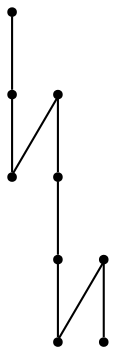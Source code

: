 graph {
  node [shape=point,comment="{\"directed\":false,\"doi\":\"10.1007/978-3-540-31843-9_21\",\"figure\":\"1 (2)\"}"]

  v0 [pos="1215.9761809593024,500.72225641321256"]
  v1 [pos="1277.9877361918604,467.72220046431937"]
  v2 [pos="1215.9761809593024,674.2221902917934"]
  v3 [pos="1203.7238917151162,372.4721979211878"]
  v4 [pos="1389.7585256177326,351.72221572310843"]
  v5 [pos="1195.2223065043604,574.9721597742152"]
  v6 [pos="1134.961101017442,469.7222462406866"]
  v7 [pos="1133.2108148619186,413.72223606816044"]
  v8 [pos="1000.4360828488371,351.72227930139627"]

  v0 -- v1 [id="-1",pos="1215.9761809593024,500.72225641321256 1277.9877361918604,467.72220046431937 1277.9877361918604,467.72220046431937 1277.9877361918604,467.72220046431937"]
  v7 -- v4 [id="-2",pos="1133.2108148619186,413.72223606816044 1389.7585256177326,351.72221572310843 1389.7585256177326,351.72221572310843 1389.7585256177326,351.72221572310843"]
  v7 -- v8 [id="-3",pos="1133.2108148619186,413.72223606816044 1000.4360828488371,351.72227930139627 1000.4360828488371,351.72227930139627 1000.4360828488371,351.72227930139627"]
  v6 -- v3 [id="-4",pos="1134.961101017442,469.7222462406866 1203.7238917151162,372.4721979211878 1203.7238917151162,372.4721979211878 1203.7238917151162,372.4721979211878"]
  v5 -- v6 [id="-5",pos="1195.2223065043604,574.9721597742152 1134.961101017442,469.7222462406866 1134.961101017442,469.7222462406866 1134.961101017442,469.7222462406866"]
  v5 -- v1 [id="-6",pos="1195.2223065043604,574.9721597742152 1277.9877361918604,467.72220046431937 1277.9877361918604,467.72220046431937 1277.9877361918604,467.72220046431937"]
  v3 -- v4 [id="-7",pos="1203.7238917151162,372.4721979211878 1389.7585256177326,351.72221572310843 1389.7585256177326,351.72221572310843 1389.7585256177326,351.72221572310843"]
  v2 -- v0 [id="-9",pos="1215.9761809593024,674.2221902917934 1215.9761809593024,500.72225641321256 1215.9761809593024,500.72225641321256 1215.9761809593024,500.72225641321256"]
}